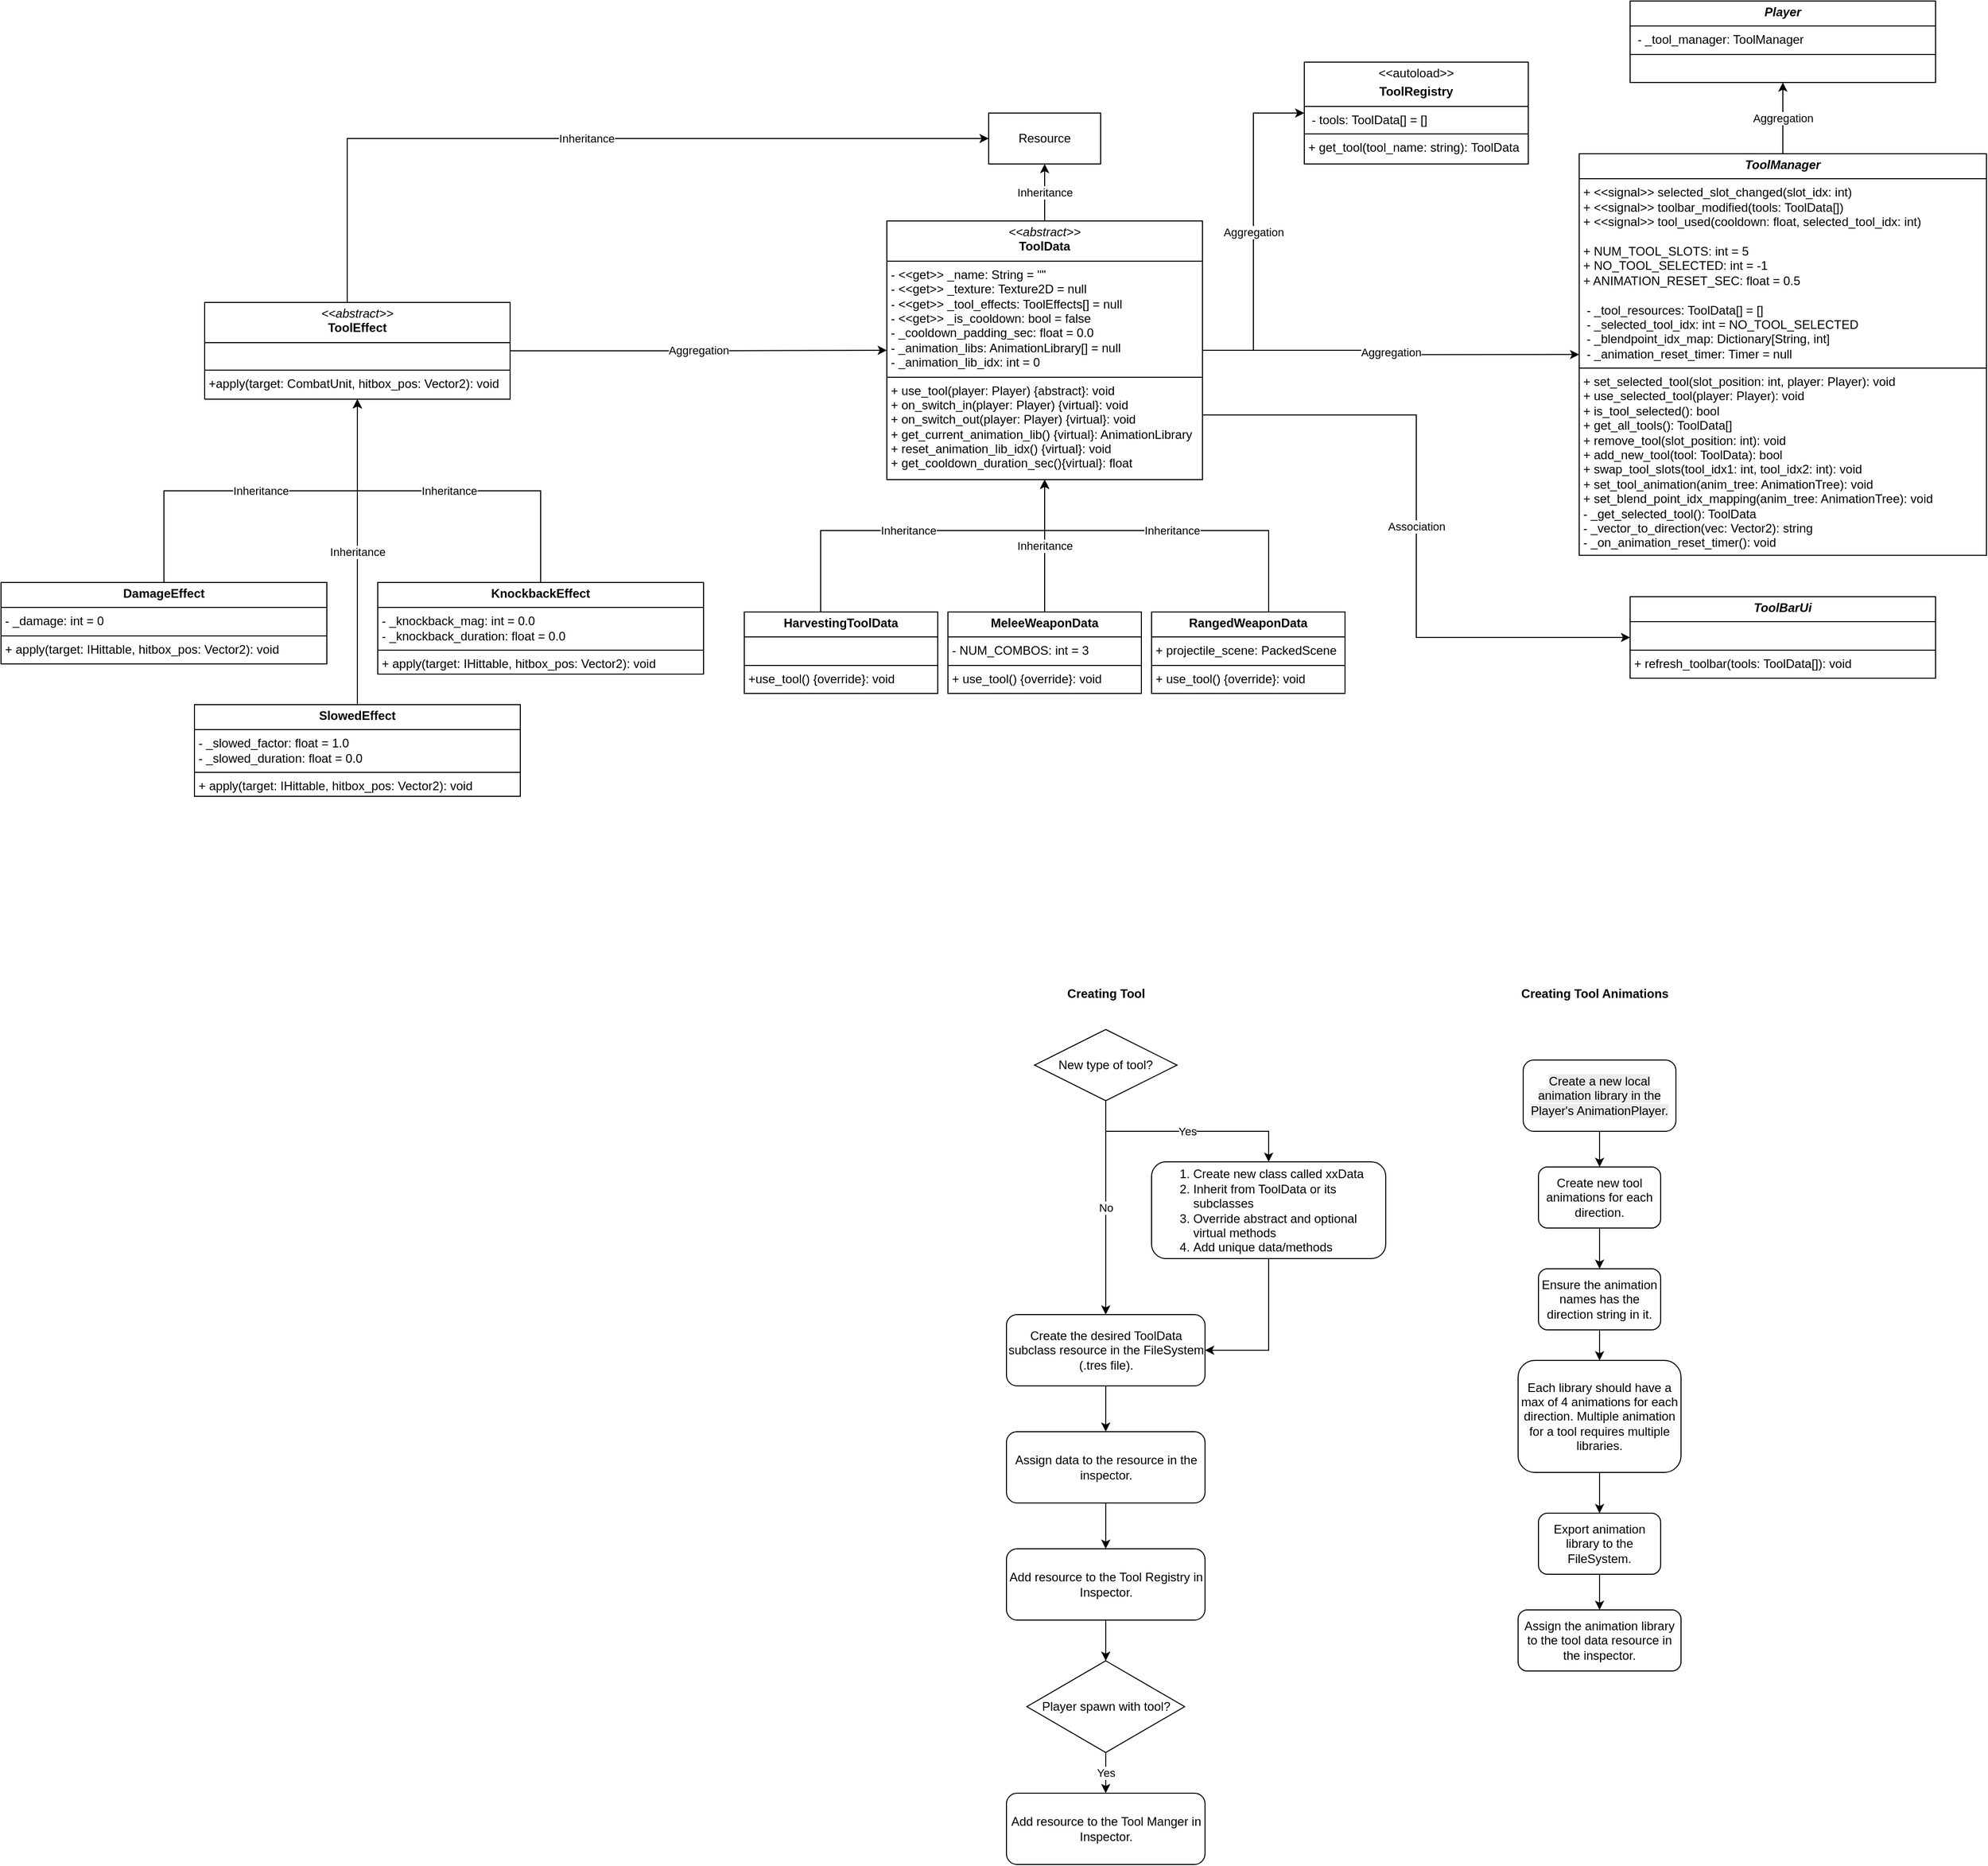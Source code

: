 <mxfile version="28.0.9">
  <diagram name="Page-1" id="_loqRK9usO6gleROTSlI">
    <mxGraphModel dx="4131" dy="-846" grid="1" gridSize="10" guides="1" tooltips="1" connect="1" arrows="1" fold="1" page="1" pageScale="1" pageWidth="850" pageHeight="1100" math="0" shadow="0">
      <root>
        <mxCell id="0" />
        <mxCell id="1" parent="0" />
        <mxCell id="QgA3izjE_mY8pZIgnn4d-31" value="Aggregation" style="edgeStyle=orthogonalEdgeStyle;rounded=0;orthogonalLoop=1;jettySize=auto;html=1;entryX=0.5;entryY=1;entryDx=0;entryDy=0;" parent="1" source="QgA3izjE_mY8pZIgnn4d-32" target="gNF1ruejhhysIF4IgIq5-34" edge="1">
          <mxGeometry relative="1" as="geometry">
            <mxPoint x="350" y="2600" as="targetPoint" />
          </mxGeometry>
        </mxCell>
        <mxCell id="QgA3izjE_mY8pZIgnn4d-57" value="Association" style="edgeStyle=orthogonalEdgeStyle;rounded=0;orthogonalLoop=1;jettySize=auto;html=1;exitX=1;exitY=0.75;exitDx=0;exitDy=0;entryX=0;entryY=0.5;entryDx=0;entryDy=0;" parent="1" source="QgA3izjE_mY8pZIgnn4d-44" target="QgA3izjE_mY8pZIgnn4d-56" edge="1">
          <mxGeometry relative="1" as="geometry" />
        </mxCell>
        <mxCell id="QgA3izjE_mY8pZIgnn4d-32" value="&lt;p style=&quot;margin:0px;margin-top:4px;text-align:center;&quot;&gt;&lt;i&gt;&lt;b&gt;ToolManager&lt;/b&gt;&lt;/i&gt;&lt;/p&gt;&lt;hr size=&quot;1&quot; style=&quot;border-style:solid;&quot;&gt;&lt;p style=&quot;margin: 0px 0px 0px 4px;&quot;&gt;&lt;span style=&quot;background-color: transparent; color: light-dark(rgb(0, 0, 0), rgb(255, 255, 255));&quot;&gt;+ &amp;lt;&amp;lt;signal&amp;gt;&amp;gt; selected_slot_changed(slot_idx: int)&lt;/span&gt;&lt;/p&gt;&lt;p style=&quot;margin: 0px 0px 0px 4px;&quot;&gt;&lt;span style=&quot;background-color: transparent; color: light-dark(rgb(0, 0, 0), rgb(255, 255, 255));&quot;&gt;+ &amp;lt;&amp;lt;signal&amp;gt;&amp;gt; toolbar_modified(tools: ToolData[])&lt;/span&gt;&lt;/p&gt;&lt;p style=&quot;margin: 0px 0px 0px 4px;&quot;&gt;&lt;span style=&quot;background-color: transparent; color: light-dark(rgb(0, 0, 0), rgb(255, 255, 255));&quot;&gt;+ &amp;lt;&amp;lt;signal&amp;gt;&amp;gt; tool_used(cooldown: float, selected_tool_idx: int)&lt;/span&gt;&lt;/p&gt;&lt;p style=&quot;margin: 0px 0px 0px 4px;&quot;&gt;&lt;span style=&quot;background-color: transparent; color: light-dark(rgb(0, 0, 0), rgb(255, 255, 255));&quot;&gt;&lt;br&gt;&lt;/span&gt;&lt;/p&gt;&lt;p style=&quot;margin: 0px 0px 0px 4px;&quot;&gt;&lt;span style=&quot;background-color: transparent; color: light-dark(rgb(0, 0, 0), rgb(255, 255, 255));&quot;&gt;+ NUM_TOOL_SLOTS: int = 5&lt;/span&gt;&lt;/p&gt;&lt;p style=&quot;margin: 0px 0px 0px 4px;&quot;&gt;&lt;span style=&quot;background-color: transparent; color: light-dark(rgb(0, 0, 0), rgb(255, 255, 255));&quot;&gt;+ NO_TOOL_SELECTED: int = -1&lt;/span&gt;&lt;/p&gt;&lt;p style=&quot;margin: 0px 0px 0px 4px;&quot;&gt;&lt;span style=&quot;background-color: transparent; color: light-dark(rgb(0, 0, 0), rgb(255, 255, 255));&quot;&gt;+ ANIMATION_RESET_SEC: float = 0.5&lt;/span&gt;&lt;/p&gt;&lt;p style=&quot;margin: 0px 0px 0px 4px;&quot;&gt;&lt;span style=&quot;background-color: transparent; color: light-dark(rgb(0, 0, 0), rgb(255, 255, 255));&quot;&gt;&lt;br&gt;&lt;/span&gt;&lt;/p&gt;&lt;p style=&quot;margin:0px;margin-left:4px;&quot;&gt;&lt;span style=&quot;background-color: transparent; color: light-dark(rgb(0, 0, 0), rgb(255, 255, 255));&quot;&gt;&amp;nbsp;- _tool_resources: ToolData[] = []&lt;/span&gt;&lt;/p&gt;&lt;p style=&quot;margin:0px;margin-left:4px;&quot;&gt;&lt;span style=&quot;background-color: transparent; color: light-dark(rgb(0, 0, 0), rgb(255, 255, 255));&quot;&gt;&amp;nbsp;- _selected_tool_idx: int = NO_TOOL_SELECTED&lt;/span&gt;&lt;/p&gt;&lt;p style=&quot;margin:0px;margin-left:4px;&quot;&gt;&amp;nbsp;- _blendpoint_idx_map: Dictionary[String, int]&lt;/p&gt;&lt;p style=&quot;margin:0px;margin-left:4px;&quot;&gt;&amp;nbsp;- _animation_reset_timer: Timer = null&lt;/p&gt;&lt;hr size=&quot;1&quot; style=&quot;border-style:solid;&quot;&gt;&lt;p style=&quot;margin:0px;margin-left:4px;&quot;&gt;+ set_selected_tool(slot_position: int, player: Player): void&lt;/p&gt;&lt;p style=&quot;margin:0px;margin-left:4px;&quot;&gt;+ use_selected_tool(player: Player): void&lt;/p&gt;&lt;p style=&quot;margin:0px;margin-left:4px;&quot;&gt;+&amp;nbsp;is_tool_selected(): bool&lt;/p&gt;&lt;p style=&quot;margin:0px;margin-left:4px;&quot;&gt;+ get_all_tools(): ToolData[]&lt;/p&gt;&lt;p style=&quot;margin:0px;margin-left:4px;&quot;&gt;+ remove_tool(slot_position: int): void&lt;/p&gt;&lt;p style=&quot;margin:0px;margin-left:4px;&quot;&gt;+ add_new_tool(tool: ToolData): bool&lt;/p&gt;&lt;p style=&quot;margin:0px;margin-left:4px;&quot;&gt;+ swap_tool_slots(tool_idx1: int, tool_idx2: int): void&lt;/p&gt;&lt;p style=&quot;margin:0px;margin-left:4px;&quot;&gt;+ set_tool_animation(anim_tree: AnimationTree): void&lt;/p&gt;&lt;p style=&quot;margin:0px;margin-left:4px;&quot;&gt;+ set_blend_point_idx_mapping(anim_tree: AnimationTree): void&lt;/p&gt;&lt;p style=&quot;margin:0px;margin-left:4px;&quot;&gt;- _get_selected_tool(): ToolData&lt;/p&gt;&lt;p style=&quot;margin:0px;margin-left:4px;&quot;&gt;- _vector_to_direction(vec: Vector2): string&lt;/p&gt;&lt;p style=&quot;margin:0px;margin-left:4px;&quot;&gt;- _on_animation_reset_timer(): void&lt;/p&gt;" style="verticalAlign=top;align=left;overflow=fill;html=1;whiteSpace=wrap;" parent="1" vertex="1">
          <mxGeometry x="160" y="2580" width="400" height="394.37" as="geometry" />
        </mxCell>
        <mxCell id="QgA3izjE_mY8pZIgnn4d-49" value="Inheritance" style="edgeStyle=orthogonalEdgeStyle;rounded=0;orthogonalLoop=1;jettySize=auto;html=1;exitX=0.5;exitY=0;exitDx=0;exitDy=0;entryX=0.5;entryY=1;entryDx=0;entryDy=0;" parent="1" source="QgA3izjE_mY8pZIgnn4d-48" target="QgA3izjE_mY8pZIgnn4d-44" edge="1">
          <mxGeometry x="0.002" relative="1" as="geometry">
            <Array as="points">
              <mxPoint x="-585" y="2950" />
              <mxPoint x="-365" y="2950" />
            </Array>
            <mxPoint as="offset" />
          </mxGeometry>
        </mxCell>
        <mxCell id="QgA3izjE_mY8pZIgnn4d-55" value="Aggregation" style="edgeStyle=orthogonalEdgeStyle;rounded=0;orthogonalLoop=1;jettySize=auto;html=1;exitX=1;exitY=0.5;exitDx=0;exitDy=0;entryX=0;entryY=0.5;entryDx=0;entryDy=0;" parent="1" source="QgA3izjE_mY8pZIgnn4d-44" target="VTOca-49-ilAChZVI9Jv-38" edge="1">
          <mxGeometry relative="1" as="geometry" />
        </mxCell>
        <mxCell id="VTOca-49-ilAChZVI9Jv-4" value="Inheritance" style="edgeStyle=orthogonalEdgeStyle;rounded=0;orthogonalLoop=1;jettySize=auto;html=1;" parent="1" source="QgA3izjE_mY8pZIgnn4d-44" target="VTOca-49-ilAChZVI9Jv-2" edge="1">
          <mxGeometry relative="1" as="geometry" />
        </mxCell>
        <mxCell id="VTOca-49-ilAChZVI9Jv-39" value="Aggregation" style="edgeStyle=orthogonalEdgeStyle;rounded=0;orthogonalLoop=1;jettySize=auto;html=1;entryX=0;entryY=0.5;entryDx=0;entryDy=0;" parent="1" source="QgA3izjE_mY8pZIgnn4d-44" target="QgA3izjE_mY8pZIgnn4d-32" edge="1">
          <mxGeometry relative="1" as="geometry" />
        </mxCell>
        <mxCell id="QgA3izjE_mY8pZIgnn4d-44" value="&lt;p style=&quot;margin:0px;margin-top:4px;text-align:center;&quot;&gt;&lt;i&gt;&amp;lt;&amp;lt;abstract&lt;/i&gt;&lt;i&gt;&amp;gt;&amp;gt;&lt;/i&gt;&lt;br&gt;&lt;b&gt;ToolData&lt;/b&gt;&lt;/p&gt;&lt;hr size=&quot;1&quot; style=&quot;border-style:solid;&quot;&gt;&lt;p style=&quot;margin:0px;margin-left:4px;&quot;&gt;&lt;span style=&quot;background-color: transparent; color: light-dark(rgb(0, 0, 0), rgb(255, 255, 255));&quot;&gt;- &amp;lt;&amp;lt;get&amp;gt;&amp;gt; _name: String = &quot;&quot;&lt;/span&gt;&lt;/p&gt;&lt;p style=&quot;margin: 0px 0px 0px 4px;&quot;&gt;- &amp;lt;&amp;lt;get&amp;gt;&amp;gt; _texture: Texture2D = null&lt;/p&gt;&lt;p style=&quot;margin: 0px 0px 0px 4px;&quot;&gt;- &amp;lt;&amp;lt;get&amp;gt;&amp;gt; _tool_effects: ToolEffects[] = null&lt;/p&gt;&lt;p style=&quot;margin: 0px 0px 0px 4px;&quot;&gt;&lt;span style=&quot;background-color: transparent; color: light-dark(rgb(0, 0, 0), rgb(255, 255, 255));&quot;&gt;- &amp;lt;&amp;lt;get&amp;gt;&amp;gt; _is_cooldown: bool = false&lt;/span&gt;&lt;/p&gt;&lt;p style=&quot;margin: 0px 0px 0px 4px;&quot;&gt;- _cooldown_padding_sec: float = 0.0&lt;/p&gt;&lt;p style=&quot;margin: 0px 0px 0px 4px;&quot;&gt;- _animation_libs: AnimationLibrary[] = null&lt;/p&gt;&lt;p style=&quot;margin: 0px 0px 0px 4px;&quot;&gt;- _animation_lib_idx: int = 0&lt;/p&gt;&lt;hr size=&quot;1&quot; style=&quot;border-style:solid;&quot;&gt;&lt;p style=&quot;margin:0px;margin-left:4px;&quot;&gt;&lt;span style=&quot;background-color: transparent; color: light-dark(rgb(0, 0, 0), rgb(255, 255, 255));&quot;&gt;+ use_tool(player: Player) {abstract}: void&lt;/span&gt;&lt;/p&gt;&lt;p style=&quot;margin:0px;margin-left:4px;&quot;&gt;+ on_switch_in(player: Player) {virtual}: void&lt;/p&gt;&lt;p style=&quot;margin:0px;margin-left:4px;&quot;&gt;+ on_switch_out(player: Player) {virtual}: void&lt;/p&gt;&lt;p style=&quot;margin:0px;margin-left:4px;&quot;&gt;+ get_current_animation_lib() {virtual}: AnimationLibrary&lt;/p&gt;&lt;p style=&quot;margin:0px;margin-left:4px;&quot;&gt;+ reset_animation_lib_idx() {virtual}: void&lt;/p&gt;&lt;p style=&quot;margin:0px;margin-left:4px;&quot;&gt;+ get_cooldown_duration_sec(){virtual}: float&lt;/p&gt;" style="verticalAlign=top;align=left;overflow=fill;html=1;whiteSpace=wrap;" parent="1" vertex="1">
          <mxGeometry x="-520" y="2646" width="310" height="254" as="geometry" />
        </mxCell>
        <mxCell id="QgA3izjE_mY8pZIgnn4d-48" value="&lt;p style=&quot;margin:0px;margin-top:4px;text-align:center;&quot;&gt;&lt;b&gt;HarvestingToolData&lt;/b&gt;&lt;/p&gt;&lt;hr size=&quot;1&quot; style=&quot;border-style:solid;&quot;&gt;&lt;p style=&quot;margin: 0px 0px 0px 4px;&quot;&gt;&lt;br&gt;&lt;/p&gt;&lt;hr size=&quot;1&quot; style=&quot;border-style:solid;&quot;&gt;&lt;p style=&quot;margin: 0px 0px 0px 4px;&quot;&gt;+use_tool() {override}: void&lt;/p&gt;&lt;p style=&quot;margin: 0px 0px 0px 4px;&quot;&gt;&lt;br&gt;&lt;/p&gt;" style="verticalAlign=top;align=left;overflow=fill;html=1;whiteSpace=wrap;" parent="1" vertex="1">
          <mxGeometry x="-660" y="3030" width="190" height="80" as="geometry" />
        </mxCell>
        <mxCell id="VTOca-49-ilAChZVI9Jv-5" value="Inheritance" style="edgeStyle=orthogonalEdgeStyle;rounded=0;orthogonalLoop=1;jettySize=auto;html=1;entryX=0.5;entryY=1;entryDx=0;entryDy=0;" parent="1" source="QgA3izjE_mY8pZIgnn4d-51" target="QgA3izjE_mY8pZIgnn4d-44" edge="1">
          <mxGeometry relative="1" as="geometry" />
        </mxCell>
        <mxCell id="QgA3izjE_mY8pZIgnn4d-51" value="&lt;p style=&quot;margin:0px;margin-top:4px;text-align:center;&quot;&gt;&lt;b&gt;MeleeWeaponData&lt;/b&gt;&lt;/p&gt;&lt;hr size=&quot;1&quot; style=&quot;border-style:solid;&quot;&gt;&lt;p style=&quot;margin: 0px 0px 0px 4px;&quot;&gt;- NUM_COMBOS: int = 3&lt;/p&gt;&lt;hr size=&quot;1&quot; style=&quot;border-style:solid;&quot;&gt;&lt;p style=&quot;margin: 0px 0px 0px 4px;&quot;&gt;+ use_tool() {override}: void&lt;/p&gt;" style="verticalAlign=top;align=left;overflow=fill;html=1;whiteSpace=wrap;" parent="1" vertex="1">
          <mxGeometry x="-460" y="3030" width="190" height="80" as="geometry" />
        </mxCell>
        <mxCell id="VTOca-49-ilAChZVI9Jv-6" value="Inheritance" style="edgeStyle=orthogonalEdgeStyle;rounded=0;orthogonalLoop=1;jettySize=auto;html=1;entryX=0.5;entryY=1;entryDx=0;entryDy=0;" parent="1" source="QgA3izjE_mY8pZIgnn4d-52" target="QgA3izjE_mY8pZIgnn4d-44" edge="1">
          <mxGeometry relative="1" as="geometry">
            <Array as="points">
              <mxPoint x="-145" y="2950" />
              <mxPoint x="-365" y="2950" />
            </Array>
          </mxGeometry>
        </mxCell>
        <mxCell id="QgA3izjE_mY8pZIgnn4d-52" value="&lt;p style=&quot;margin:0px;margin-top:4px;text-align:center;&quot;&gt;&lt;b&gt;RangedWeaponData&lt;/b&gt;&lt;/p&gt;&lt;hr size=&quot;1&quot; style=&quot;border-style:solid;&quot;&gt;&lt;p style=&quot;margin: 0px 0px 0px 4px;&quot;&gt;+ projectile_scene: PackedScene&lt;/p&gt;&lt;hr size=&quot;1&quot; style=&quot;border-style:solid;&quot;&gt;&lt;p style=&quot;margin: 0px 0px 0px 4px;&quot;&gt;+ use_tool() {override}: void&lt;/p&gt;" style="verticalAlign=top;align=left;overflow=fill;html=1;whiteSpace=wrap;" parent="1" vertex="1">
          <mxGeometry x="-260" y="3030" width="190" height="80" as="geometry" />
        </mxCell>
        <mxCell id="QgA3izjE_mY8pZIgnn4d-56" value="&lt;p style=&quot;margin:0px;margin-top:4px;text-align:center;&quot;&gt;&lt;i&gt;&lt;b&gt;ToolBarUi&lt;/b&gt;&lt;/i&gt;&lt;/p&gt;&lt;hr size=&quot;1&quot; style=&quot;border-style:solid;&quot;&gt;&lt;p style=&quot;margin:0px;margin-left:4px;&quot;&gt;&lt;span style=&quot;background-color: transparent; color: light-dark(rgb(0, 0, 0), rgb(255, 255, 255));&quot;&gt;&lt;br&gt;&lt;/span&gt;&lt;/p&gt;&lt;hr size=&quot;1&quot; style=&quot;border-style:solid;&quot;&gt;&lt;p style=&quot;margin:0px;margin-left:4px;&quot;&gt;+ refresh_toolbar(tools: ToolData[]): void&lt;/p&gt;" style="verticalAlign=top;align=left;overflow=fill;html=1;whiteSpace=wrap;" parent="1" vertex="1">
          <mxGeometry x="210" y="3015" width="300" height="80" as="geometry" />
        </mxCell>
        <mxCell id="gNF1ruejhhysIF4IgIq5-5" value="" style="edgeStyle=orthogonalEdgeStyle;rounded=0;orthogonalLoop=1;jettySize=auto;html=1;" parent="1" source="gNF1ruejhhysIF4IgIq5-2" target="gNF1ruejhhysIF4IgIq5-4" edge="1">
          <mxGeometry relative="1" as="geometry" />
        </mxCell>
        <mxCell id="gNF1ruejhhysIF4IgIq5-2" value="Create new tool animations for each direction." style="rounded=1;whiteSpace=wrap;html=1;" parent="1" vertex="1">
          <mxGeometry x="120" y="3575" width="120" height="60" as="geometry" />
        </mxCell>
        <mxCell id="gNF1ruejhhysIF4IgIq5-13" value="" style="edgeStyle=orthogonalEdgeStyle;rounded=0;orthogonalLoop=1;jettySize=auto;html=1;" parent="1" source="gNF1ruejhhysIF4IgIq5-4" target="gNF1ruejhhysIF4IgIq5-12" edge="1">
          <mxGeometry relative="1" as="geometry" />
        </mxCell>
        <mxCell id="gNF1ruejhhysIF4IgIq5-4" value="Ensure the animation names has the direction string in it." style="rounded=1;whiteSpace=wrap;html=1;" parent="1" vertex="1">
          <mxGeometry x="120" y="3675" width="120" height="60" as="geometry" />
        </mxCell>
        <mxCell id="VTOca-49-ilAChZVI9Jv-52" value="" style="edgeStyle=orthogonalEdgeStyle;rounded=0;orthogonalLoop=1;jettySize=auto;html=1;" parent="1" source="gNF1ruejhhysIF4IgIq5-6" target="VTOca-49-ilAChZVI9Jv-51" edge="1">
          <mxGeometry relative="1" as="geometry" />
        </mxCell>
        <mxCell id="gNF1ruejhhysIF4IgIq5-6" value="Export animation library to the FileSystem." style="rounded=1;whiteSpace=wrap;html=1;" parent="1" vertex="1">
          <mxGeometry x="120" y="3915" width="120" height="60" as="geometry" />
        </mxCell>
        <mxCell id="gNF1ruejhhysIF4IgIq5-14" value="" style="edgeStyle=orthogonalEdgeStyle;rounded=0;orthogonalLoop=1;jettySize=auto;html=1;" parent="1" source="gNF1ruejhhysIF4IgIq5-12" target="gNF1ruejhhysIF4IgIq5-6" edge="1">
          <mxGeometry relative="1" as="geometry" />
        </mxCell>
        <mxCell id="gNF1ruejhhysIF4IgIq5-12" value="Each library should have a max of 4 animations for each direction. Multiple animation for a tool requires multiple libraries." style="rounded=1;whiteSpace=wrap;html=1;" parent="1" vertex="1">
          <mxGeometry x="100" y="3765" width="160" height="110" as="geometry" />
        </mxCell>
        <mxCell id="gNF1ruejhhysIF4IgIq5-16" value="&lt;b&gt;Creating Tool Animations&lt;/b&gt;" style="text;html=1;align=center;verticalAlign=middle;resizable=0;points=[];autosize=1;strokeColor=none;fillColor=none;" parent="1" vertex="1">
          <mxGeometry x="90" y="3390" width="170" height="30" as="geometry" />
        </mxCell>
        <mxCell id="gNF1ruejhhysIF4IgIq5-17" value="&lt;b&gt;Creating Tool&lt;/b&gt;" style="text;html=1;align=center;verticalAlign=middle;resizable=0;points=[];autosize=1;strokeColor=none;fillColor=none;" parent="1" vertex="1">
          <mxGeometry x="-355" y="3390" width="100" height="30" as="geometry" />
        </mxCell>
        <mxCell id="gNF1ruejhhysIF4IgIq5-33" value="" style="edgeStyle=orthogonalEdgeStyle;rounded=0;orthogonalLoop=1;jettySize=auto;html=1;" parent="1" source="gNF1ruejhhysIF4IgIq5-21" target="gNF1ruejhhysIF4IgIq5-32" edge="1">
          <mxGeometry relative="1" as="geometry" />
        </mxCell>
        <mxCell id="gNF1ruejhhysIF4IgIq5-21" value="Create the desired ToolData subclass resource in the FileSystem (.tres file)." style="rounded=1;whiteSpace=wrap;html=1;" parent="1" vertex="1">
          <mxGeometry x="-402.5" y="3720" width="195" height="70" as="geometry" />
        </mxCell>
        <mxCell id="gNF1ruejhhysIF4IgIq5-27" value="Yes" style="edgeStyle=orthogonalEdgeStyle;rounded=0;orthogonalLoop=1;jettySize=auto;html=1;entryX=0.5;entryY=0;entryDx=0;entryDy=0;" parent="1" source="gNF1ruejhhysIF4IgIq5-23" target="gNF1ruejhhysIF4IgIq5-24" edge="1">
          <mxGeometry relative="1" as="geometry" />
        </mxCell>
        <mxCell id="gNF1ruejhhysIF4IgIq5-31" value="No" style="edgeStyle=orthogonalEdgeStyle;rounded=0;orthogonalLoop=1;jettySize=auto;html=1;" parent="1" source="gNF1ruejhhysIF4IgIq5-23" target="gNF1ruejhhysIF4IgIq5-21" edge="1">
          <mxGeometry relative="1" as="geometry" />
        </mxCell>
        <mxCell id="gNF1ruejhhysIF4IgIq5-23" value="New type of tool?" style="rhombus;whiteSpace=wrap;html=1;" parent="1" vertex="1">
          <mxGeometry x="-375" y="3440" width="140" height="70" as="geometry" />
        </mxCell>
        <mxCell id="gNF1ruejhhysIF4IgIq5-30" style="edgeStyle=orthogonalEdgeStyle;rounded=0;orthogonalLoop=1;jettySize=auto;html=1;entryX=1;entryY=0.5;entryDx=0;entryDy=0;" parent="1" source="gNF1ruejhhysIF4IgIq5-24" target="gNF1ruejhhysIF4IgIq5-21" edge="1">
          <mxGeometry relative="1" as="geometry" />
        </mxCell>
        <mxCell id="gNF1ruejhhysIF4IgIq5-24" value="&lt;div style=&quot;text-align: left;&quot;&gt;&lt;ol&gt;&lt;li&gt;&lt;span style=&quot;background-color: transparent; color: light-dark(rgb(0, 0, 0), rgb(255, 255, 255));&quot;&gt;Create new class called xxData&lt;/span&gt;&lt;/li&gt;&lt;li&gt;&lt;span style=&quot;background-color: transparent; color: light-dark(rgb(0, 0, 0), rgb(255, 255, 255));&quot;&gt;Inherit from ToolData or its subclasses&lt;/span&gt;&lt;/li&gt;&lt;li&gt;Override abstract and optional virtual methods&lt;/li&gt;&lt;li&gt;Add unique data/methods&lt;/li&gt;&lt;/ol&gt;&lt;/div&gt;" style="rounded=1;whiteSpace=wrap;html=1;" parent="1" vertex="1">
          <mxGeometry x="-260" y="3570" width="230" height="95" as="geometry" />
        </mxCell>
        <mxCell id="b3SMdrg9AmwqVpzEfQq1-2" value="" style="edgeStyle=orthogonalEdgeStyle;rounded=0;orthogonalLoop=1;jettySize=auto;html=1;" parent="1" source="gNF1ruejhhysIF4IgIq5-32" target="b3SMdrg9AmwqVpzEfQq1-1" edge="1">
          <mxGeometry relative="1" as="geometry" />
        </mxCell>
        <mxCell id="gNF1ruejhhysIF4IgIq5-32" value="Assign data to the resource in the inspector." style="rounded=1;whiteSpace=wrap;html=1;" parent="1" vertex="1">
          <mxGeometry x="-402.5" y="3835" width="195" height="70" as="geometry" />
        </mxCell>
        <mxCell id="gNF1ruejhhysIF4IgIq5-34" value="&lt;p style=&quot;margin:0px;margin-top:4px;text-align:center;&quot;&gt;&lt;i&gt;&lt;b&gt;Player&lt;/b&gt;&lt;/i&gt;&lt;/p&gt;&lt;hr size=&quot;1&quot; style=&quot;border-style:solid;&quot;&gt;&lt;p style=&quot;margin:0px;margin-left:4px;&quot;&gt;&lt;span style=&quot;background-color: transparent; color: light-dark(rgb(0, 0, 0), rgb(255, 255, 255));&quot;&gt;&amp;nbsp;- _tool_manager: ToolManager&lt;/span&gt;&lt;span style=&quot;background-color: transparent; color: light-dark(rgb(0, 0, 0), rgb(255, 255, 255));&quot;&gt;&lt;br&gt;&lt;/span&gt;&lt;/p&gt;&lt;hr size=&quot;1&quot; style=&quot;border-style:solid;&quot;&gt;&lt;p style=&quot;margin:0px;margin-left:4px;&quot;&gt;&lt;br&gt;&lt;/p&gt;" style="verticalAlign=top;align=left;overflow=fill;html=1;whiteSpace=wrap;" parent="1" vertex="1">
          <mxGeometry x="210" y="2430" width="300" height="80" as="geometry" />
        </mxCell>
        <mxCell id="VTOca-49-ilAChZVI9Jv-46" value="" style="edgeStyle=orthogonalEdgeStyle;rounded=0;orthogonalLoop=1;jettySize=auto;html=1;" parent="1" source="b3SMdrg9AmwqVpzEfQq1-1" target="VTOca-49-ilAChZVI9Jv-45" edge="1">
          <mxGeometry relative="1" as="geometry" />
        </mxCell>
        <mxCell id="b3SMdrg9AmwqVpzEfQq1-1" value="Add resource to the Tool Registry in Inspector." style="rounded=1;whiteSpace=wrap;html=1;" parent="1" vertex="1">
          <mxGeometry x="-402.5" y="3950" width="195" height="70" as="geometry" />
        </mxCell>
        <mxCell id="VTOca-49-ilAChZVI9Jv-2" value="Resource" style="html=1;whiteSpace=wrap;" parent="1" vertex="1">
          <mxGeometry x="-420" y="2540" width="110" height="50" as="geometry" />
        </mxCell>
        <mxCell id="VTOca-49-ilAChZVI9Jv-25" value="Aggregation" style="edgeStyle=orthogonalEdgeStyle;rounded=0;orthogonalLoop=1;jettySize=auto;html=1;entryX=0;entryY=0.5;entryDx=0;entryDy=0;" parent="1" source="VTOca-49-ilAChZVI9Jv-24" target="QgA3izjE_mY8pZIgnn4d-44" edge="1">
          <mxGeometry relative="1" as="geometry" />
        </mxCell>
        <mxCell id="0t33Ufs4qCAI5Jm1QGUu-1" value="Inheritance" style="edgeStyle=orthogonalEdgeStyle;rounded=0;orthogonalLoop=1;jettySize=auto;html=1;entryX=0;entryY=0.5;entryDx=0;entryDy=0;" edge="1" parent="1" source="VTOca-49-ilAChZVI9Jv-24" target="VTOca-49-ilAChZVI9Jv-2">
          <mxGeometry relative="1" as="geometry">
            <Array as="points">
              <mxPoint x="-1050" y="2565" />
            </Array>
          </mxGeometry>
        </mxCell>
        <mxCell id="VTOca-49-ilAChZVI9Jv-24" value="&lt;p style=&quot;margin:0px;margin-top:4px;text-align:center;&quot;&gt;&lt;i&gt;&amp;lt;&amp;lt;abstract&amp;gt;&amp;gt;&lt;/i&gt;&lt;br&gt;&lt;b&gt;ToolEffect&lt;/b&gt;&lt;/p&gt;&lt;hr size=&quot;1&quot; style=&quot;border-style:solid;&quot;&gt;&lt;p style=&quot;margin: 0px 0px 0px 4px;&quot;&gt;&lt;br&gt;&lt;/p&gt;&lt;hr size=&quot;1&quot; style=&quot;border-style:solid;&quot;&gt;&lt;p style=&quot;margin: 0px 0px 0px 4px;&quot;&gt;+apply(target: CombatUnit, hitbox_pos: Vector2): void&lt;/p&gt;&lt;p style=&quot;margin: 0px 0px 0px 4px;&quot;&gt;&lt;br&gt;&lt;/p&gt;" style="verticalAlign=top;align=left;overflow=fill;html=1;whiteSpace=wrap;" parent="1" vertex="1">
          <mxGeometry x="-1190" y="2726" width="300" height="95" as="geometry" />
        </mxCell>
        <mxCell id="VTOca-49-ilAChZVI9Jv-34" value="Inheritance" style="edgeStyle=orthogonalEdgeStyle;rounded=0;orthogonalLoop=1;jettySize=auto;html=1;entryX=0.5;entryY=1;entryDx=0;entryDy=0;" parent="1" source="VTOca-49-ilAChZVI9Jv-26" target="VTOca-49-ilAChZVI9Jv-24" edge="1">
          <mxGeometry relative="1" as="geometry" />
        </mxCell>
        <mxCell id="VTOca-49-ilAChZVI9Jv-26" value="&lt;p style=&quot;margin:0px;margin-top:4px;text-align:center;&quot;&gt;&lt;b&gt;DamageEffect&lt;/b&gt;&lt;/p&gt;&lt;hr size=&quot;1&quot; style=&quot;border-style:solid;&quot;&gt;&lt;p style=&quot;margin: 0px 0px 0px 4px;&quot;&gt;- _damage: int = 0&lt;/p&gt;&lt;hr size=&quot;1&quot; style=&quot;border-style:solid;&quot;&gt;&lt;p style=&quot;margin: 0px 0px 0px 4px;&quot;&gt;+ apply(target: IHittable, hitbox_pos: Vector2): void&lt;/p&gt;&lt;p style=&quot;margin: 0px 0px 0px 4px;&quot;&gt;&lt;br&gt;&lt;/p&gt;&lt;p style=&quot;margin: 0px 0px 0px 4px;&quot;&gt;&lt;br&gt;&lt;/p&gt;" style="verticalAlign=top;align=left;overflow=fill;html=1;whiteSpace=wrap;" parent="1" vertex="1">
          <mxGeometry x="-1390" y="3001" width="320" height="80" as="geometry" />
        </mxCell>
        <mxCell id="VTOca-49-ilAChZVI9Jv-33" value="Inheritance" style="edgeStyle=orthogonalEdgeStyle;rounded=0;orthogonalLoop=1;jettySize=auto;html=1;" parent="1" source="VTOca-49-ilAChZVI9Jv-29" target="VTOca-49-ilAChZVI9Jv-24" edge="1">
          <mxGeometry relative="1" as="geometry" />
        </mxCell>
        <mxCell id="VTOca-49-ilAChZVI9Jv-29" value="&lt;p style=&quot;margin:0px;margin-top:4px;text-align:center;&quot;&gt;&lt;b&gt;SlowedEffect&lt;/b&gt;&lt;/p&gt;&lt;hr size=&quot;1&quot; style=&quot;border-style:solid;&quot;&gt;&lt;p style=&quot;margin: 0px 0px 0px 4px;&quot;&gt;- _slowed_factor: float = 1.0&lt;/p&gt;&lt;p style=&quot;margin: 0px 0px 0px 4px;&quot;&gt;- _slowed_duration: float = 0.0&lt;/p&gt;&lt;hr size=&quot;1&quot; style=&quot;border-style:solid;&quot;&gt;&lt;p style=&quot;margin: 0px 0px 0px 4px;&quot;&gt;+ apply(target: IHittable, hitbox_pos: Vector2): void&lt;/p&gt;&lt;p style=&quot;margin: 0px 0px 0px 4px;&quot;&gt;&lt;br&gt;&lt;/p&gt;&lt;p style=&quot;margin: 0px 0px 0px 4px;&quot;&gt;&lt;br&gt;&lt;/p&gt;" style="verticalAlign=top;align=left;overflow=fill;html=1;whiteSpace=wrap;" parent="1" vertex="1">
          <mxGeometry x="-1200" y="3121" width="320" height="90" as="geometry" />
        </mxCell>
        <mxCell id="VTOca-49-ilAChZVI9Jv-32" value="Inheritance" style="edgeStyle=orthogonalEdgeStyle;rounded=0;orthogonalLoop=1;jettySize=auto;html=1;exitX=0.5;exitY=0;exitDx=0;exitDy=0;entryX=0.5;entryY=1;entryDx=0;entryDy=0;" parent="1" source="VTOca-49-ilAChZVI9Jv-30" target="VTOca-49-ilAChZVI9Jv-24" edge="1">
          <mxGeometry relative="1" as="geometry" />
        </mxCell>
        <mxCell id="VTOca-49-ilAChZVI9Jv-30" value="&lt;p style=&quot;margin:0px;margin-top:4px;text-align:center;&quot;&gt;&lt;b&gt;KnockbackEffect&lt;/b&gt;&lt;/p&gt;&lt;hr size=&quot;1&quot; style=&quot;border-style:solid;&quot;&gt;&lt;p style=&quot;margin: 0px 0px 0px 4px;&quot;&gt;- _knockback_mag: int = 0.0&lt;/p&gt;&lt;p style=&quot;margin: 0px 0px 0px 4px;&quot;&gt;- _knockback_duration: float = 0.0&lt;/p&gt;&lt;hr size=&quot;1&quot; style=&quot;border-style:solid;&quot;&gt;&lt;p style=&quot;margin: 0px 0px 0px 4px;&quot;&gt;+ apply(target: IHittable, hitbox_pos: Vector2): void&lt;/p&gt;&lt;p style=&quot;margin: 0px 0px 0px 4px;&quot;&gt;&lt;br&gt;&lt;/p&gt;&lt;p style=&quot;margin: 0px 0px 0px 4px;&quot;&gt;&lt;br&gt;&lt;/p&gt;" style="verticalAlign=top;align=left;overflow=fill;html=1;whiteSpace=wrap;" parent="1" vertex="1">
          <mxGeometry x="-1020" y="3001" width="320" height="90" as="geometry" />
        </mxCell>
        <mxCell id="VTOca-49-ilAChZVI9Jv-38" value="&lt;p style=&quot;margin:0px;margin-top:4px;text-align:center;&quot;&gt;&amp;lt;&amp;lt;autoload&amp;gt;&amp;gt;&lt;/p&gt;&lt;p style=&quot;margin:0px;margin-top:4px;text-align:center;&quot;&gt;&lt;b&gt;ToolRegistry&lt;/b&gt;&lt;/p&gt;&lt;hr size=&quot;1&quot; style=&quot;border-style:solid;&quot;&gt;&lt;p style=&quot;margin: 0px 0px 0px 4px;&quot;&gt;&amp;nbsp;- tools: ToolData[] = []&lt;/p&gt;&lt;hr size=&quot;1&quot; style=&quot;border-style:solid;&quot;&gt;&lt;p style=&quot;margin: 0px 0px 0px 4px;&quot;&gt;+ get_tool(tool_name: string):&amp;nbsp;&lt;span style=&quot;background-color: transparent; color: light-dark(rgb(0, 0, 0), rgb(255, 255, 255));&quot;&gt;ToolData&lt;/span&gt;&lt;/p&gt;" style="verticalAlign=top;align=left;overflow=fill;html=1;whiteSpace=wrap;" parent="1" vertex="1">
          <mxGeometry x="-110" y="2490" width="220" height="100" as="geometry" />
        </mxCell>
        <mxCell id="VTOca-49-ilAChZVI9Jv-48" value="Yes" style="edgeStyle=orthogonalEdgeStyle;rounded=0;orthogonalLoop=1;jettySize=auto;html=1;" parent="1" source="VTOca-49-ilAChZVI9Jv-45" target="VTOca-49-ilAChZVI9Jv-47" edge="1">
          <mxGeometry relative="1" as="geometry" />
        </mxCell>
        <mxCell id="VTOca-49-ilAChZVI9Jv-45" value="Player spawn with tool?" style="rhombus;whiteSpace=wrap;html=1;" parent="1" vertex="1">
          <mxGeometry x="-382.5" y="4060" width="155" height="90" as="geometry" />
        </mxCell>
        <mxCell id="VTOca-49-ilAChZVI9Jv-47" value="Add resource to the Tool Manger in Inspector." style="rounded=1;whiteSpace=wrap;html=1;" parent="1" vertex="1">
          <mxGeometry x="-402.5" y="4190" width="195" height="70" as="geometry" />
        </mxCell>
        <mxCell id="VTOca-49-ilAChZVI9Jv-50" value="" style="edgeStyle=orthogonalEdgeStyle;rounded=0;orthogonalLoop=1;jettySize=auto;html=1;" parent="1" source="VTOca-49-ilAChZVI9Jv-49" target="gNF1ruejhhysIF4IgIq5-2" edge="1">
          <mxGeometry relative="1" as="geometry" />
        </mxCell>
        <mxCell id="VTOca-49-ilAChZVI9Jv-49" value="&lt;meta charset=&quot;utf-8&quot;&gt;&lt;span style=&quot;color: rgb(0, 0, 0); font-family: Helvetica; font-size: 12px; font-style: normal; font-variant-ligatures: normal; font-variant-caps: normal; font-weight: 400; letter-spacing: normal; orphans: 2; text-align: center; text-indent: 0px; text-transform: none; widows: 2; word-spacing: 0px; -webkit-text-stroke-width: 0px; white-space: normal; background-color: rgb(236, 236, 236); text-decoration-thickness: initial; text-decoration-style: initial; text-decoration-color: initial; display: inline !important; float: none;&quot;&gt;Create a new local animation library in the Player&#39;s AnimationPlayer.&lt;/span&gt;" style="rounded=1;whiteSpace=wrap;html=1;" parent="1" vertex="1">
          <mxGeometry x="105" y="3470" width="150" height="70" as="geometry" />
        </mxCell>
        <mxCell id="VTOca-49-ilAChZVI9Jv-51" value="Assign the animation library to the tool data resource in the inspector." style="rounded=1;whiteSpace=wrap;html=1;" parent="1" vertex="1">
          <mxGeometry x="100" y="4010" width="160" height="60" as="geometry" />
        </mxCell>
      </root>
    </mxGraphModel>
  </diagram>
</mxfile>
